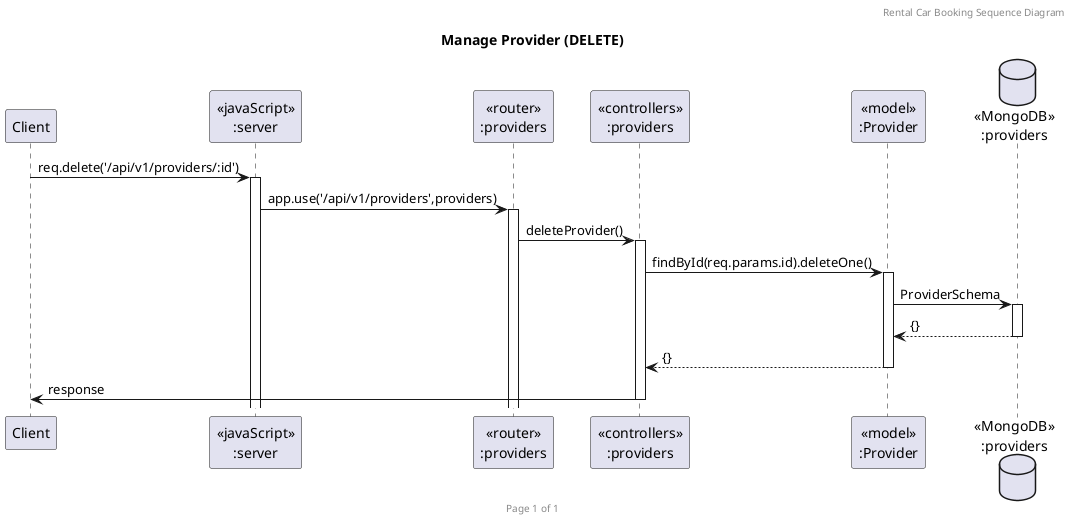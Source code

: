 @startuml Manage Provider (DELETE)

header Rental Car Booking Sequence Diagram
footer Page %page% of %lastpage%
title "Manage Provider (DELETE)"

participant "Client" as client
participant "<<javaScript>>\n:server" as server
participant "<<router>>\n:providers" as routerProviders
participant "<<controllers>>\n:providers" as controllersProviders
participant "<<model>>\n:Provider" as modelProvider
database "<<MongoDB>>\n:providers" as ProvidersDatabase

client->server ++:req.delete('/api/v1/providers/:id')
server->routerProviders ++:app.use('/api/v1/providers',providers)
routerProviders -> controllersProviders ++:deleteProvider()
controllersProviders->modelProvider ++:findById(req.params.id).deleteOne()
modelProvider ->ProvidersDatabase ++: ProviderSchema
ProvidersDatabase --> modelProvider --: {}
controllersProviders <-- modelProvider --:{}
controllersProviders->client --:response

@enduml